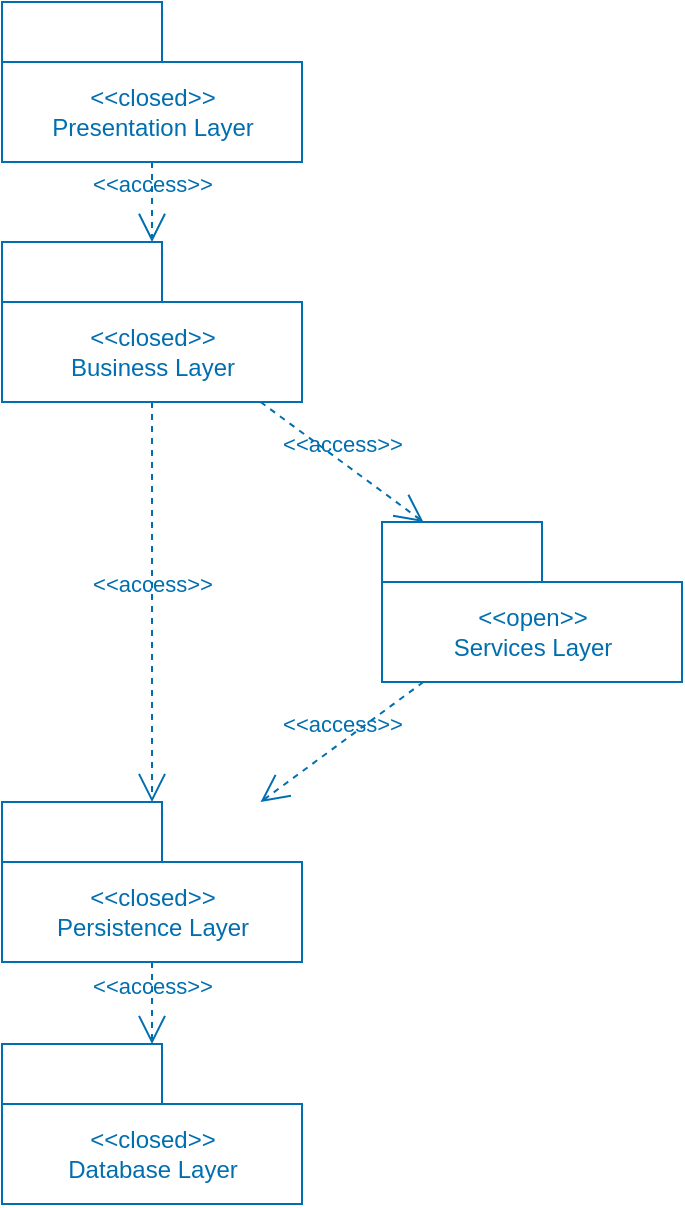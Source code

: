 <mxfile>
    <diagram id="KHN87y3OLuKudrtNCYsX" name="Page-1">
        <mxGraphModel dx="640" dy="548" grid="1" gridSize="10" guides="1" tooltips="1" connect="1" arrows="1" fold="1" page="1" pageScale="1" pageWidth="850" pageHeight="1100" math="0" shadow="0">
            <root>
                <mxCell id="0"/>
                <mxCell id="1" parent="0"/>
                <mxCell id="2" value="&amp;lt;&amp;lt;closed&amp;gt;&amp;gt;&lt;br&gt;Presentation Layer" style="shape=folder;fontStyle=0;tabWidth=80;tabHeight=30;tabPosition=left;html=1;boundedLbl=1;fillColor=none;fontColor=#006EAF;strokeColor=#006EAF;" parent="1" vertex="1">
                    <mxGeometry x="40" y="40" width="150" height="80" as="geometry"/>
                </mxCell>
                <mxCell id="3" value="&amp;lt;&amp;lt;closed&amp;gt;&amp;gt;&lt;br&gt;Business Layer" style="shape=folder;fontStyle=0;tabWidth=80;tabHeight=30;tabPosition=left;html=1;boundedLbl=1;fillColor=none;fontColor=#006EAF;strokeColor=#006EAF;" parent="1" vertex="1">
                    <mxGeometry x="40" y="160" width="150" height="80" as="geometry"/>
                </mxCell>
                <mxCell id="4" value="&amp;lt;&amp;lt;closed&amp;gt;&amp;gt;&lt;br&gt;Persistence Layer" style="shape=folder;fontStyle=0;tabWidth=80;tabHeight=30;tabPosition=left;html=1;boundedLbl=1;fillColor=none;fontColor=#006EAF;strokeColor=#006EAF;" parent="1" vertex="1">
                    <mxGeometry x="40" y="440.04" width="150" height="80" as="geometry"/>
                </mxCell>
                <mxCell id="5" value="&amp;lt;&amp;lt;closed&amp;gt;&amp;gt;&lt;br&gt;Database Layer" style="shape=folder;fontStyle=0;tabWidth=80;tabHeight=30;tabPosition=left;html=1;boundedLbl=1;fillColor=none;fontColor=#006EAF;strokeColor=#006EAF;" parent="1" vertex="1">
                    <mxGeometry x="40" y="561.04" width="150" height="80" as="geometry"/>
                </mxCell>
                <mxCell id="7" value="&amp;lt;&amp;lt;access&amp;gt;&amp;gt;" style="edgeStyle=none;html=1;endArrow=open;endSize=12;dashed=1;verticalAlign=bottom;fontColor=#006EAF;fillColor=#1ba1e2;strokeColor=#006EAF;labelBackgroundColor=none;" parent="1" edge="1">
                    <mxGeometry width="160" relative="1" as="geometry">
                        <mxPoint x="115" y="120" as="sourcePoint"/>
                        <mxPoint x="115" y="160" as="targetPoint"/>
                    </mxGeometry>
                </mxCell>
                <mxCell id="8" value="&amp;lt;&amp;lt;access&amp;gt;&amp;gt;" style="edgeStyle=none;html=1;endArrow=open;endSize=12;dashed=1;verticalAlign=bottom;fontColor=#006EAF;fillColor=#1ba1e2;strokeColor=#006EAF;labelBackgroundColor=none;" parent="1" source="3" target="4" edge="1">
                    <mxGeometry width="160" relative="1" as="geometry">
                        <mxPoint x="125" y="130" as="sourcePoint"/>
                        <mxPoint x="125" y="170" as="targetPoint"/>
                    </mxGeometry>
                </mxCell>
                <mxCell id="9" value="&amp;lt;&amp;lt;access&amp;gt;&amp;gt;" style="edgeStyle=none;html=1;endArrow=open;endSize=12;dashed=1;verticalAlign=bottom;fontColor=#006EAF;fillColor=#1ba1e2;strokeColor=#006EAF;labelBackgroundColor=none;" parent="1" source="4" target="5" edge="1">
                    <mxGeometry width="160" relative="1" as="geometry">
                        <mxPoint x="125" y="413.04" as="sourcePoint"/>
                        <mxPoint x="125" y="453.04" as="targetPoint"/>
                    </mxGeometry>
                </mxCell>
                <mxCell id="18" value="&amp;lt;&amp;lt;open&amp;gt;&amp;gt;&lt;br&gt;Services Layer" style="shape=folder;fontStyle=0;tabWidth=80;tabHeight=30;tabPosition=left;html=1;boundedLbl=1;fillColor=none;fontColor=#006EAF;strokeColor=#006EAF;" vertex="1" parent="1">
                    <mxGeometry x="230" y="300" width="150" height="80" as="geometry"/>
                </mxCell>
                <mxCell id="19" value="&amp;lt;&amp;lt;access&amp;gt;&amp;gt;" style="edgeStyle=none;html=1;endArrow=open;endSize=12;dashed=1;verticalAlign=bottom;fontColor=#006EAF;fillColor=#1ba1e2;strokeColor=#006EAF;labelBackgroundColor=none;" edge="1" parent="1" source="3" target="18">
                    <mxGeometry width="160" relative="1" as="geometry">
                        <mxPoint x="125" y="250" as="sourcePoint"/>
                        <mxPoint x="125" y="453.04" as="targetPoint"/>
                    </mxGeometry>
                </mxCell>
                <mxCell id="20" value="&amp;lt;&amp;lt;access&amp;gt;&amp;gt;" style="edgeStyle=none;html=1;endArrow=open;endSize=12;dashed=1;verticalAlign=bottom;fontColor=#006EAF;fillColor=#1ba1e2;strokeColor=#006EAF;labelBackgroundColor=none;" edge="1" parent="1" source="18" target="4">
                    <mxGeometry width="160" relative="1" as="geometry">
                        <mxPoint x="179.286" y="250" as="sourcePoint"/>
                        <mxPoint x="260.714" y="310" as="targetPoint"/>
                    </mxGeometry>
                </mxCell>
            </root>
        </mxGraphModel>
    </diagram>
</mxfile>